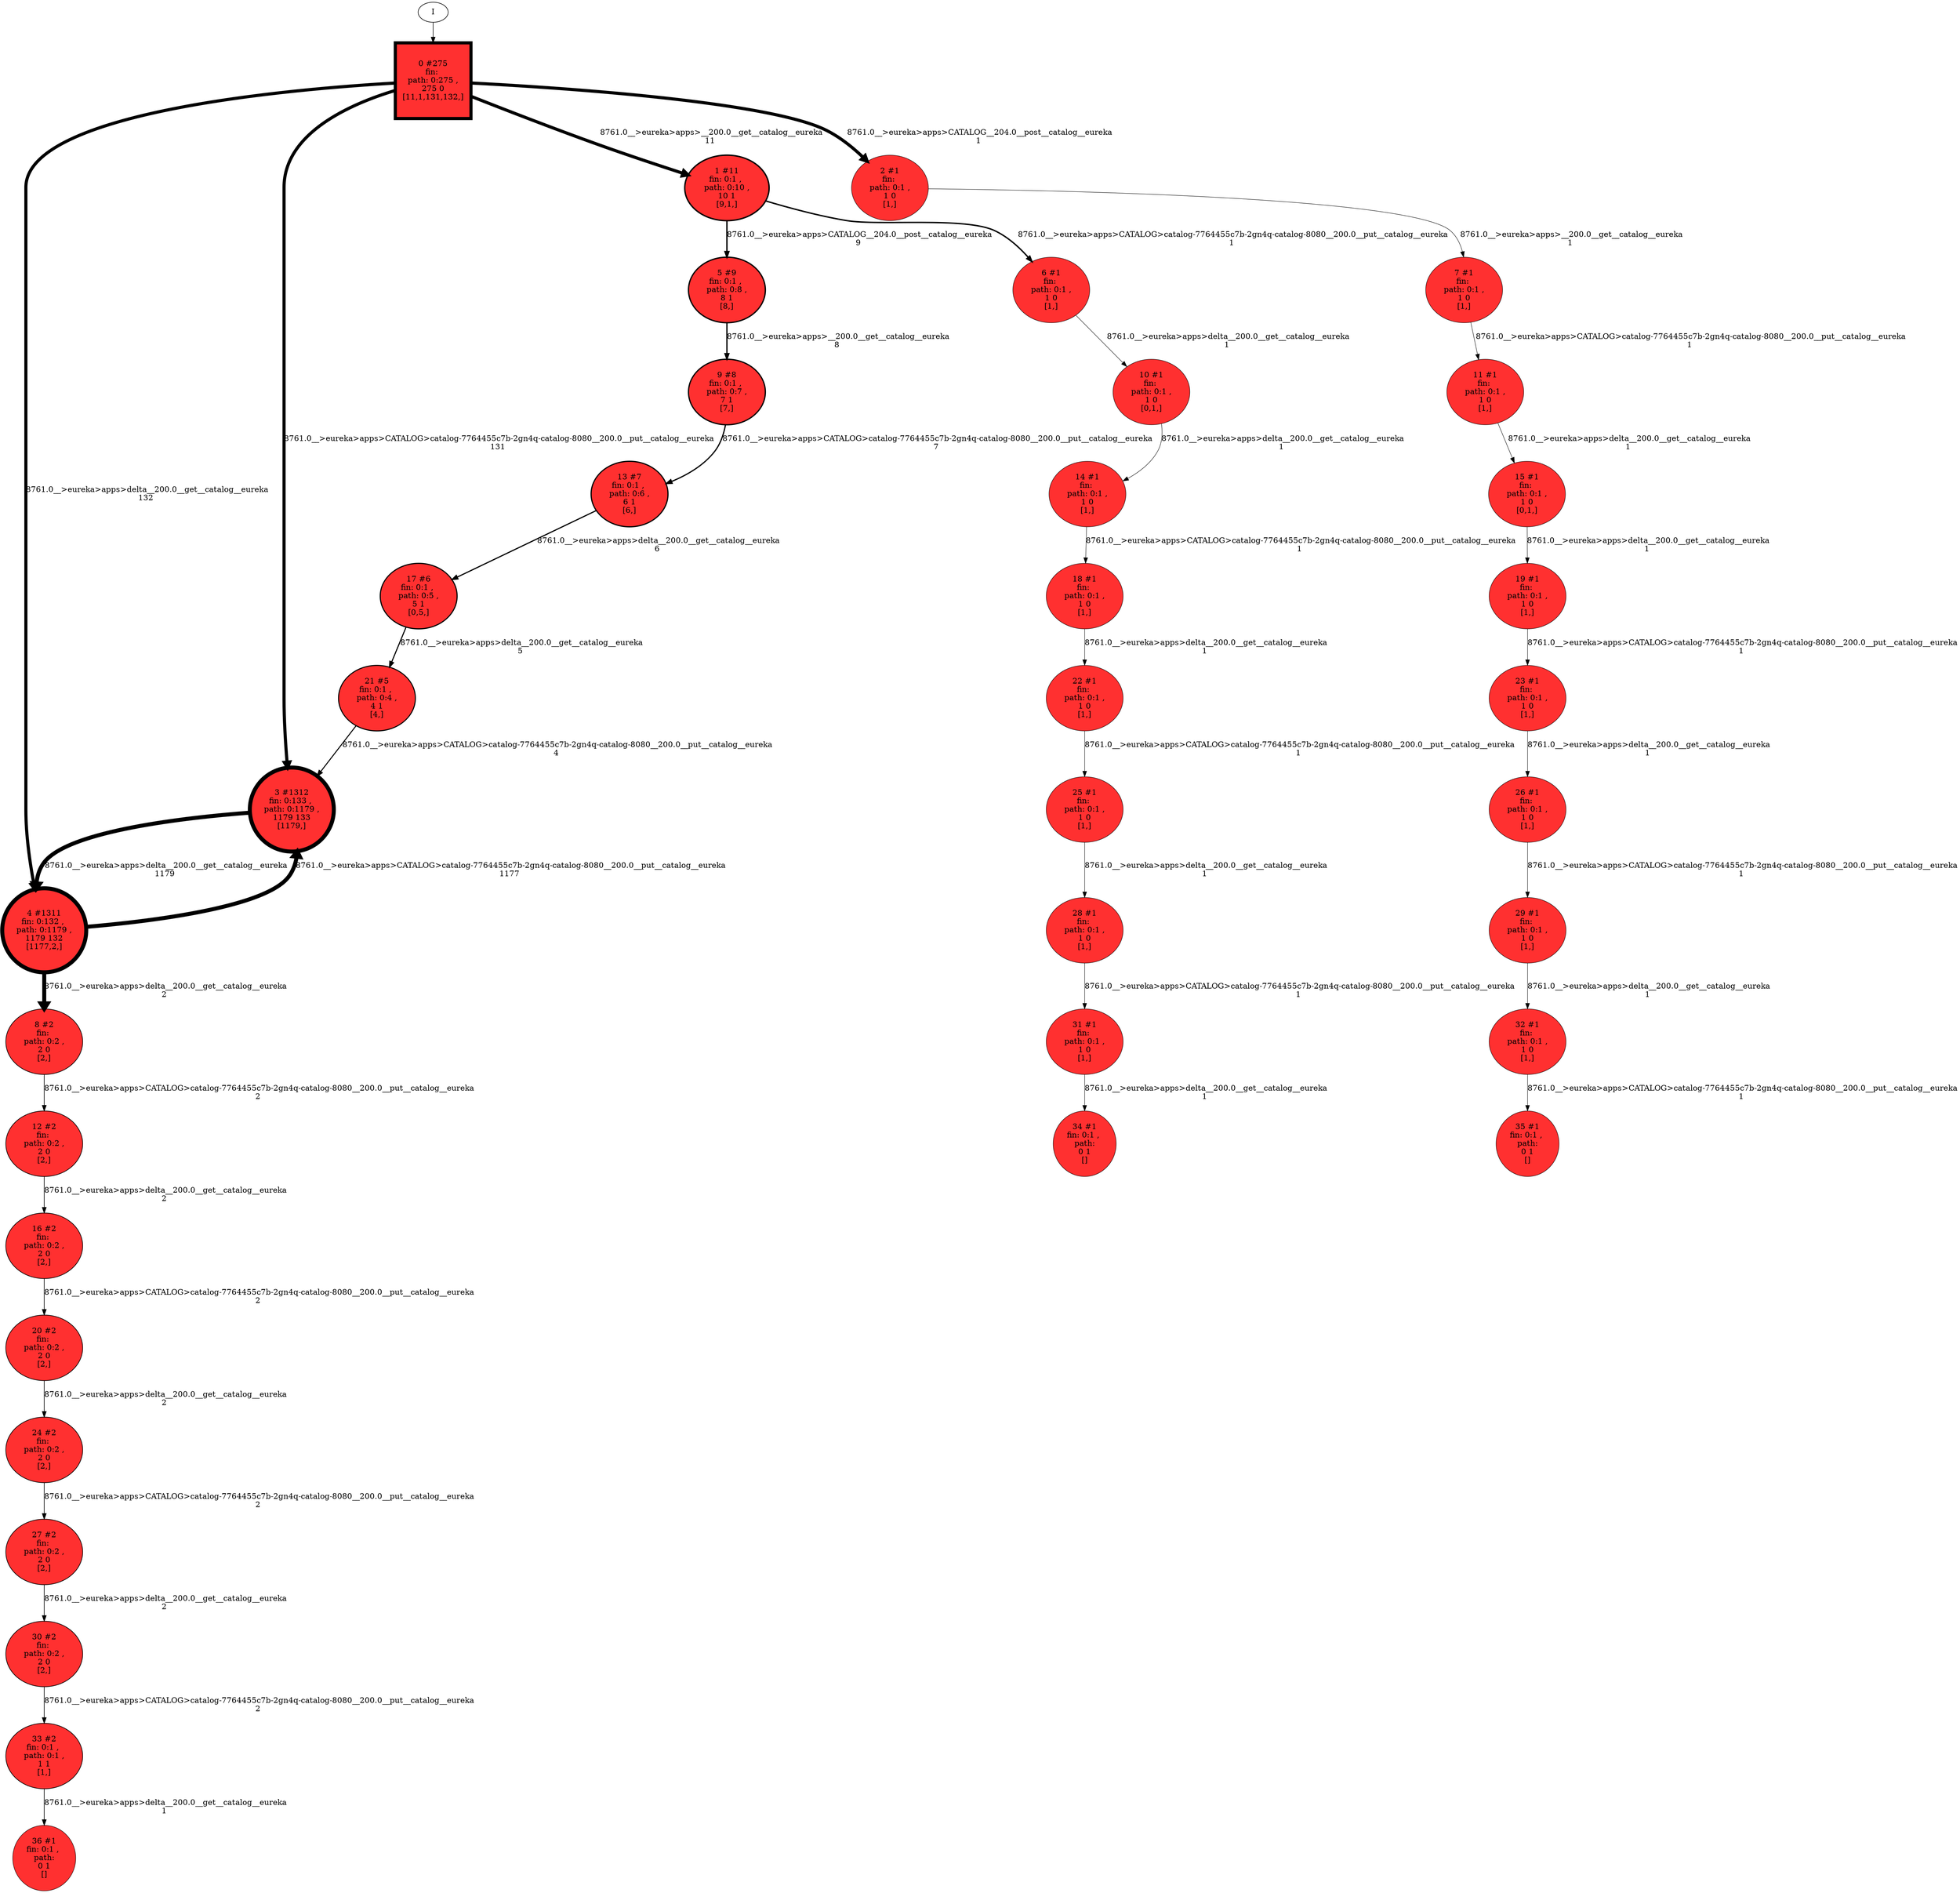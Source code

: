 // produced with flexfringe // 
digraph DFA {
	0 [label="root" shape=box];
		I -> 0;
	0 [ label="0 #275
fin: 
 path: 0:275 , 
275 0
[11,1,131,132,]" , style=filled, fillcolor="firebrick1", width=1.89016, height=1.89016, penwidth=5.6204];
		0 -> 1 [label="8761.0__>eureka>apps>__200.0__get__catalog__eureka
11 " , penwidth=5.6204 ];
		0 -> 2 [label="8761.0__>eureka>apps>CATALOG__204.0__post__catalog__eureka
1 " , penwidth=5.6204 ];
		0 -> 3 [label="8761.0__>eureka>apps>CATALOG>catalog-7764455c7b-2gn4q-catalog-8080__200.0__put__catalog__eureka
131 " , penwidth=5.6204 ];
		0 -> 4 [label="8761.0__>eureka>apps>delta__200.0__get__catalog__eureka
132 " , penwidth=5.6204 ];
	1 [ label="1 #11
fin: 0:1 , 
 path: 0:10 , 
10 1
[9,1,]" , style=filled, fillcolor="firebrick1", width=1.24844, height=1.24844, penwidth=2.48491];
		1 -> 5 [label="8761.0__>eureka>apps>CATALOG__204.0__post__catalog__eureka
9 " , penwidth=2.48491 ];
		1 -> 6 [label="8761.0__>eureka>apps>CATALOG>catalog-7764455c7b-2gn4q-catalog-8080__200.0__put__catalog__eureka
1 " , penwidth=2.48491 ];
	2 [ label="2 #1
fin: 
 path: 0:1 , 
1 0
[1,]" , style=filled, fillcolor="firebrick1", width=0.526589, height=0.526589, penwidth=0.693147];
		2 -> 7 [label="8761.0__>eureka>apps>__200.0__get__catalog__eureka
1 " , penwidth=0.693147 ];
	3 [ label="3 #1312
fin: 0:133 , 
 path: 0:1179 , 
1179 133
[1179,]" , style=filled, fillcolor="firebrick1", width=2.1017, height=2.1017, penwidth=7.18007];
		3 -> 4 [label="8761.0__>eureka>apps>delta__200.0__get__catalog__eureka
1179 " , penwidth=7.18007 ];
	4 [ label="4 #1311
fin: 0:132 , 
 path: 0:1179 , 
1179 132
[1177,2,]" , style=filled, fillcolor="firebrick1", width=2.10161, height=2.10161, penwidth=7.17931];
		4 -> 3 [label="8761.0__>eureka>apps>CATALOG>catalog-7764455c7b-2gn4q-catalog-8080__200.0__put__catalog__eureka
1177 " , penwidth=7.17931 ];
		4 -> 8 [label="8761.0__>eureka>apps>delta__200.0__get__catalog__eureka
2 " , penwidth=7.17931 ];
	5 [ label="5 #9
fin: 0:1 , 
 path: 0:8 , 
8 1
[8,]" , style=filled, fillcolor="firebrick1", width=1.19471, height=1.19471, penwidth=2.30259];
		5 -> 9 [label="8761.0__>eureka>apps>__200.0__get__catalog__eureka
8 " , penwidth=2.30259 ];
	6 [ label="6 #1
fin: 
 path: 0:1 , 
1 0
[1,]" , style=filled, fillcolor="firebrick1", width=0.526589, height=0.526589, penwidth=0.693147];
		6 -> 10 [label="8761.0__>eureka>apps>delta__200.0__get__catalog__eureka
1 " , penwidth=0.693147 ];
	7 [ label="7 #1
fin: 
 path: 0:1 , 
1 0
[1,]" , style=filled, fillcolor="firebrick1", width=0.526589, height=0.526589, penwidth=0.693147];
		7 -> 11 [label="8761.0__>eureka>apps>CATALOG>catalog-7764455c7b-2gn4q-catalog-8080__200.0__put__catalog__eureka
1 " , penwidth=0.693147 ];
	8 [ label="8 #2
fin: 
 path: 0:2 , 
2 0
[2,]" , style=filled, fillcolor="firebrick1", width=0.741276, height=0.741276, penwidth=1.09861];
		8 -> 12 [label="8761.0__>eureka>apps>CATALOG>catalog-7764455c7b-2gn4q-catalog-8080__200.0__put__catalog__eureka
2 " , penwidth=1.09861 ];
	9 [ label="9 #8
fin: 0:1 , 
 path: 0:7 , 
7 1
[7,]" , style=filled, fillcolor="firebrick1", width=1.16228, height=1.16228, penwidth=2.19722];
		9 -> 13 [label="8761.0__>eureka>apps>CATALOG>catalog-7764455c7b-2gn4q-catalog-8080__200.0__put__catalog__eureka
7 " , penwidth=2.19722 ];
	10 [ label="10 #1
fin: 
 path: 0:1 , 
1 0
[0,1,]" , style=filled, fillcolor="firebrick1", width=0.526589, height=0.526589, penwidth=0.693147];
		10 -> 14 [label="8761.0__>eureka>apps>delta__200.0__get__catalog__eureka
1 " , penwidth=0.693147 ];
	11 [ label="11 #1
fin: 
 path: 0:1 , 
1 0
[1,]" , style=filled, fillcolor="firebrick1", width=0.526589, height=0.526589, penwidth=0.693147];
		11 -> 15 [label="8761.0__>eureka>apps>delta__200.0__get__catalog__eureka
1 " , penwidth=0.693147 ];
	12 [ label="12 #2
fin: 
 path: 0:2 , 
2 0
[2,]" , style=filled, fillcolor="firebrick1", width=0.741276, height=0.741276, penwidth=1.09861];
		12 -> 16 [label="8761.0__>eureka>apps>delta__200.0__get__catalog__eureka
2 " , penwidth=1.09861 ];
	13 [ label="13 #7
fin: 0:1 , 
 path: 0:6 , 
6 1
[6,]" , style=filled, fillcolor="firebrick1", width=1.12475, height=1.12475, penwidth=2.07944];
		13 -> 17 [label="8761.0__>eureka>apps>delta__200.0__get__catalog__eureka
6 " , penwidth=2.07944 ];
	14 [ label="14 #1
fin: 
 path: 0:1 , 
1 0
[1,]" , style=filled, fillcolor="firebrick1", width=0.526589, height=0.526589, penwidth=0.693147];
		14 -> 18 [label="8761.0__>eureka>apps>CATALOG>catalog-7764455c7b-2gn4q-catalog-8080__200.0__put__catalog__eureka
1 " , penwidth=0.693147 ];
	15 [ label="15 #1
fin: 
 path: 0:1 , 
1 0
[0,1,]" , style=filled, fillcolor="firebrick1", width=0.526589, height=0.526589, penwidth=0.693147];
		15 -> 19 [label="8761.0__>eureka>apps>delta__200.0__get__catalog__eureka
1 " , penwidth=0.693147 ];
	16 [ label="16 #2
fin: 
 path: 0:2 , 
2 0
[2,]" , style=filled, fillcolor="firebrick1", width=0.741276, height=0.741276, penwidth=1.09861];
		16 -> 20 [label="8761.0__>eureka>apps>CATALOG>catalog-7764455c7b-2gn4q-catalog-8080__200.0__put__catalog__eureka
2 " , penwidth=1.09861 ];
	17 [ label="17 #6
fin: 0:1 , 
 path: 0:5 , 
5 1
[0,5,]" , style=filled, fillcolor="firebrick1", width=1.08042, height=1.08042, penwidth=1.94591];
		17 -> 21 [label="8761.0__>eureka>apps>delta__200.0__get__catalog__eureka
5 " , penwidth=1.94591 ];
	18 [ label="18 #1
fin: 
 path: 0:1 , 
1 0
[1,]" , style=filled, fillcolor="firebrick1", width=0.526589, height=0.526589, penwidth=0.693147];
		18 -> 22 [label="8761.0__>eureka>apps>delta__200.0__get__catalog__eureka
1 " , penwidth=0.693147 ];
	19 [ label="19 #1
fin: 
 path: 0:1 , 
1 0
[1,]" , style=filled, fillcolor="firebrick1", width=0.526589, height=0.526589, penwidth=0.693147];
		19 -> 23 [label="8761.0__>eureka>apps>CATALOG>catalog-7764455c7b-2gn4q-catalog-8080__200.0__put__catalog__eureka
1 " , penwidth=0.693147 ];
	20 [ label="20 #2
fin: 
 path: 0:2 , 
2 0
[2,]" , style=filled, fillcolor="firebrick1", width=0.741276, height=0.741276, penwidth=1.09861];
		20 -> 24 [label="8761.0__>eureka>apps>delta__200.0__get__catalog__eureka
2 " , penwidth=1.09861 ];
	21 [ label="21 #5
fin: 0:1 , 
 path: 0:4 , 
4 1
[4,]" , style=filled, fillcolor="firebrick1", width=1.02667, height=1.02667, penwidth=1.79176];
		21 -> 3 [label="8761.0__>eureka>apps>CATALOG>catalog-7764455c7b-2gn4q-catalog-8080__200.0__put__catalog__eureka
4 " , penwidth=1.79176 ];
	22 [ label="22 #1
fin: 
 path: 0:1 , 
1 0
[1,]" , style=filled, fillcolor="firebrick1", width=0.526589, height=0.526589, penwidth=0.693147];
		22 -> 25 [label="8761.0__>eureka>apps>CATALOG>catalog-7764455c7b-2gn4q-catalog-8080__200.0__put__catalog__eureka
1 " , penwidth=0.693147 ];
	23 [ label="23 #1
fin: 
 path: 0:1 , 
1 0
[1,]" , style=filled, fillcolor="firebrick1", width=0.526589, height=0.526589, penwidth=0.693147];
		23 -> 26 [label="8761.0__>eureka>apps>delta__200.0__get__catalog__eureka
1 " , penwidth=0.693147 ];
	24 [ label="24 #2
fin: 
 path: 0:2 , 
2 0
[2,]" , style=filled, fillcolor="firebrick1", width=0.741276, height=0.741276, penwidth=1.09861];
		24 -> 27 [label="8761.0__>eureka>apps>CATALOG>catalog-7764455c7b-2gn4q-catalog-8080__200.0__put__catalog__eureka
2 " , penwidth=1.09861 ];
	25 [ label="25 #1
fin: 
 path: 0:1 , 
1 0
[1,]" , style=filled, fillcolor="firebrick1", width=0.526589, height=0.526589, penwidth=0.693147];
		25 -> 28 [label="8761.0__>eureka>apps>delta__200.0__get__catalog__eureka
1 " , penwidth=0.693147 ];
	26 [ label="26 #1
fin: 
 path: 0:1 , 
1 0
[1,]" , style=filled, fillcolor="firebrick1", width=0.526589, height=0.526589, penwidth=0.693147];
		26 -> 29 [label="8761.0__>eureka>apps>CATALOG>catalog-7764455c7b-2gn4q-catalog-8080__200.0__put__catalog__eureka
1 " , penwidth=0.693147 ];
	27 [ label="27 #2
fin: 
 path: 0:2 , 
2 0
[2,]" , style=filled, fillcolor="firebrick1", width=0.741276, height=0.741276, penwidth=1.09861];
		27 -> 30 [label="8761.0__>eureka>apps>delta__200.0__get__catalog__eureka
2 " , penwidth=1.09861 ];
	28 [ label="28 #1
fin: 
 path: 0:1 , 
1 0
[1,]" , style=filled, fillcolor="firebrick1", width=0.526589, height=0.526589, penwidth=0.693147];
		28 -> 31 [label="8761.0__>eureka>apps>CATALOG>catalog-7764455c7b-2gn4q-catalog-8080__200.0__put__catalog__eureka
1 " , penwidth=0.693147 ];
	29 [ label="29 #1
fin: 
 path: 0:1 , 
1 0
[1,]" , style=filled, fillcolor="firebrick1", width=0.526589, height=0.526589, penwidth=0.693147];
		29 -> 32 [label="8761.0__>eureka>apps>delta__200.0__get__catalog__eureka
1 " , penwidth=0.693147 ];
	30 [ label="30 #2
fin: 
 path: 0:2 , 
2 0
[2,]" , style=filled, fillcolor="firebrick1", width=0.741276, height=0.741276, penwidth=1.09861];
		30 -> 33 [label="8761.0__>eureka>apps>CATALOG>catalog-7764455c7b-2gn4q-catalog-8080__200.0__put__catalog__eureka
2 " , penwidth=1.09861 ];
	31 [ label="31 #1
fin: 
 path: 0:1 , 
1 0
[1,]" , style=filled, fillcolor="firebrick1", width=0.526589, height=0.526589, penwidth=0.693147];
		31 -> 34 [label="8761.0__>eureka>apps>delta__200.0__get__catalog__eureka
1 " , penwidth=0.693147 ];
	32 [ label="32 #1
fin: 
 path: 0:1 , 
1 0
[1,]" , style=filled, fillcolor="firebrick1", width=0.526589, height=0.526589, penwidth=0.693147];
		32 -> 35 [label="8761.0__>eureka>apps>CATALOG>catalog-7764455c7b-2gn4q-catalog-8080__200.0__put__catalog__eureka
1 " , penwidth=0.693147 ];
	33 [ label="33 #2
fin: 0:1 , 
 path: 0:1 , 
1 1
[1,]" , style=filled, fillcolor="firebrick1", width=0.741276, height=0.741276, penwidth=1.09861];
		33 -> 36 [label="8761.0__>eureka>apps>delta__200.0__get__catalog__eureka
1 " , penwidth=1.09861 ];
	34 [ label="34 #1
fin: 0:1 , 
 path: 
0 1
[]" , style=filled, fillcolor="firebrick1", width=0.526589, height=0.526589, penwidth=0.693147];
	35 [ label="35 #1
fin: 0:1 , 
 path: 
0 1
[]" , style=filled, fillcolor="firebrick1", width=0.526589, height=0.526589, penwidth=0.693147];
	36 [ label="36 #1
fin: 0:1 , 
 path: 
0 1
[]" , style=filled, fillcolor="firebrick1", width=0.526589, height=0.526589, penwidth=0.693147];
}

